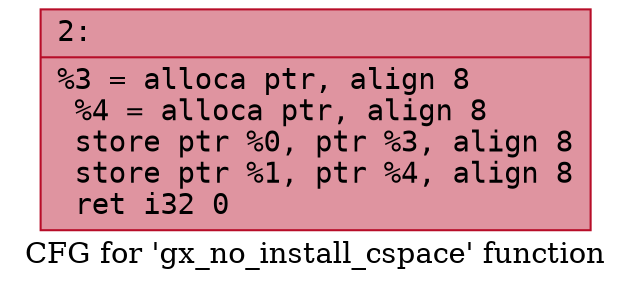 digraph "CFG for 'gx_no_install_cspace' function" {
	label="CFG for 'gx_no_install_cspace' function";

	Node0x60000256c910 [shape=record,color="#b70d28ff", style=filled, fillcolor="#b70d2870" fontname="Courier",label="{2:\l|  %3 = alloca ptr, align 8\l  %4 = alloca ptr, align 8\l  store ptr %0, ptr %3, align 8\l  store ptr %1, ptr %4, align 8\l  ret i32 0\l}"];
}
